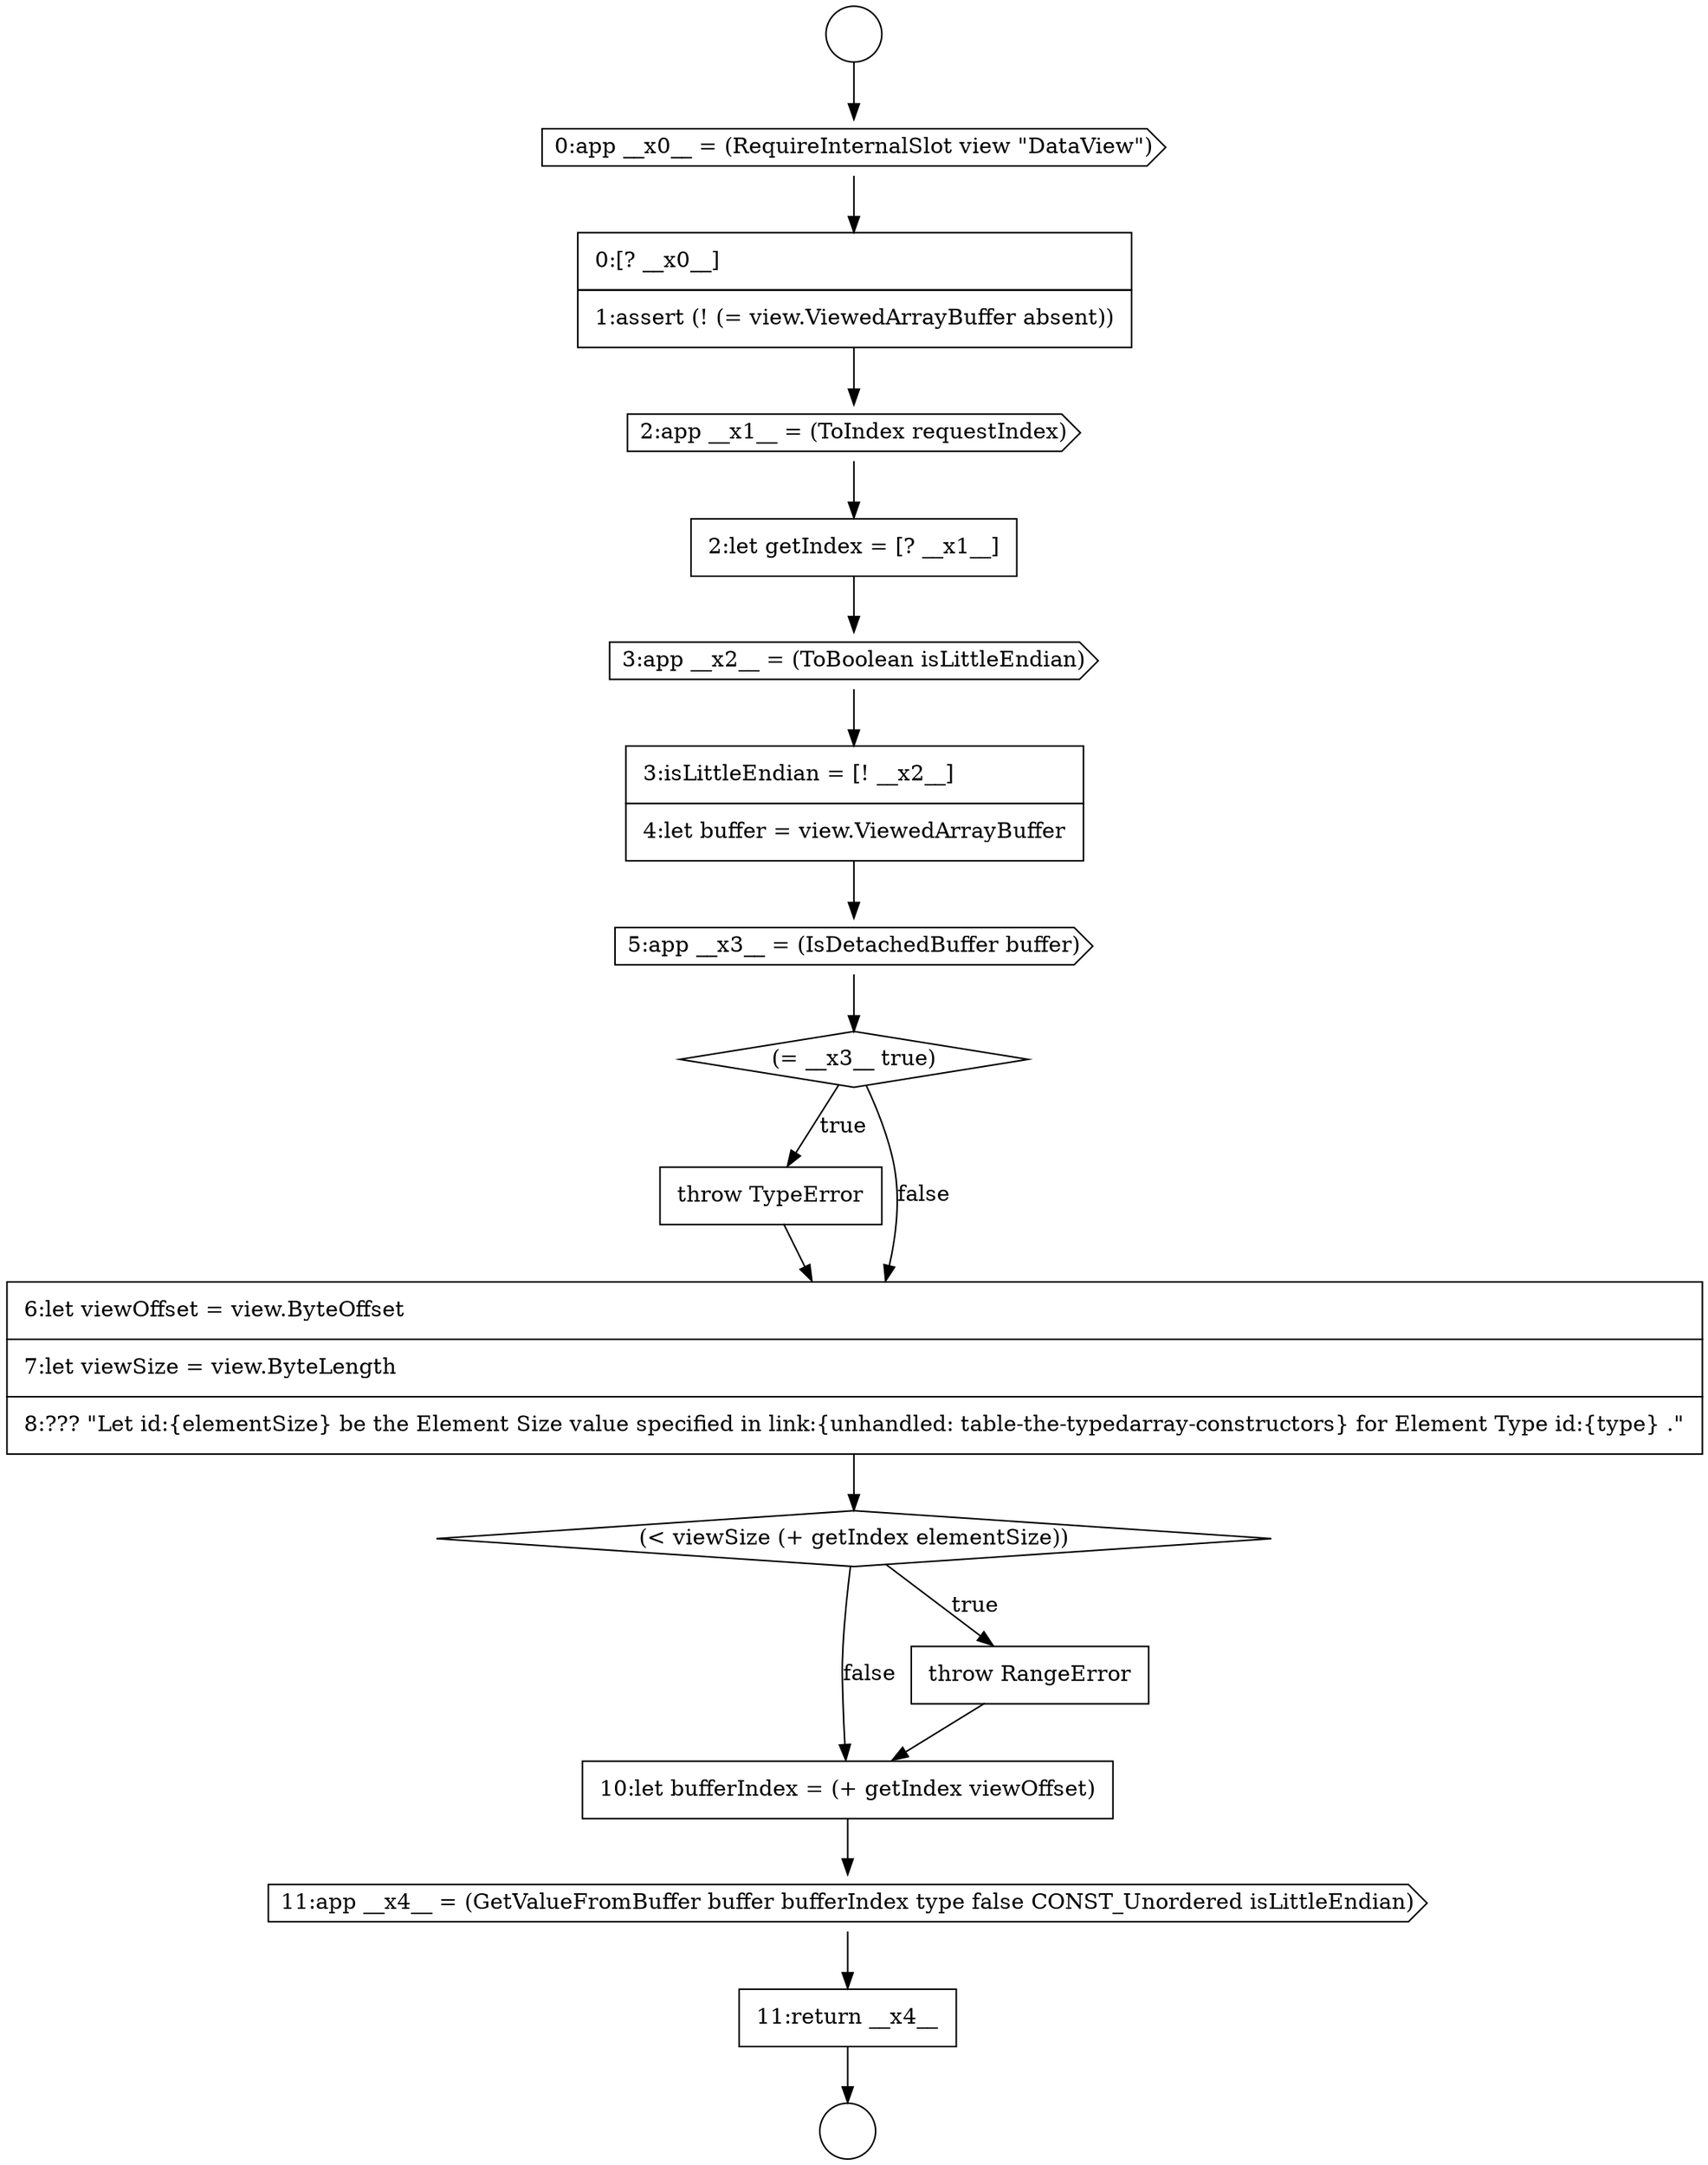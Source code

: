 digraph {
  node17221 [shape=cds, label=<<font color="black">5:app __x3__ = (IsDetachedBuffer buffer)</font>> color="black" fillcolor="white" style=filled]
  node17218 [shape=none, margin=0, label=<<font color="black">
    <table border="0" cellborder="1" cellspacing="0" cellpadding="10">
      <tr><td align="left">2:let getIndex = [? __x1__]</td></tr>
    </table>
  </font>> color="black" fillcolor="white" style=filled]
  node17222 [shape=diamond, label=<<font color="black">(= __x3__ true)</font>> color="black" fillcolor="white" style=filled]
  node17216 [shape=none, margin=0, label=<<font color="black">
    <table border="0" cellborder="1" cellspacing="0" cellpadding="10">
      <tr><td align="left">0:[? __x0__]</td></tr>
      <tr><td align="left">1:assert (! (= view.ViewedArrayBuffer absent))</td></tr>
    </table>
  </font>> color="black" fillcolor="white" style=filled]
  node17223 [shape=none, margin=0, label=<<font color="black">
    <table border="0" cellborder="1" cellspacing="0" cellpadding="10">
      <tr><td align="left">throw TypeError</td></tr>
    </table>
  </font>> color="black" fillcolor="white" style=filled]
  node17215 [shape=cds, label=<<font color="black">0:app __x0__ = (RequireInternalSlot view &quot;DataView&quot;)</font>> color="black" fillcolor="white" style=filled]
  node17220 [shape=none, margin=0, label=<<font color="black">
    <table border="0" cellborder="1" cellspacing="0" cellpadding="10">
      <tr><td align="left">3:isLittleEndian = [! __x2__]</td></tr>
      <tr><td align="left">4:let buffer = view.ViewedArrayBuffer</td></tr>
    </table>
  </font>> color="black" fillcolor="white" style=filled]
  node17227 [shape=none, margin=0, label=<<font color="black">
    <table border="0" cellborder="1" cellspacing="0" cellpadding="10">
      <tr><td align="left">10:let bufferIndex = (+ getIndex viewOffset)</td></tr>
    </table>
  </font>> color="black" fillcolor="white" style=filled]
  node17224 [shape=none, margin=0, label=<<font color="black">
    <table border="0" cellborder="1" cellspacing="0" cellpadding="10">
      <tr><td align="left">6:let viewOffset = view.ByteOffset</td></tr>
      <tr><td align="left">7:let viewSize = view.ByteLength</td></tr>
      <tr><td align="left">8:??? &quot;Let id:{elementSize} be the Element Size value specified in link:{unhandled: table-the-typedarray-constructors} for Element Type id:{type} .&quot;</td></tr>
    </table>
  </font>> color="black" fillcolor="white" style=filled]
  node17226 [shape=none, margin=0, label=<<font color="black">
    <table border="0" cellborder="1" cellspacing="0" cellpadding="10">
      <tr><td align="left">throw RangeError</td></tr>
    </table>
  </font>> color="black" fillcolor="white" style=filled]
  node17214 [shape=circle label=" " color="black" fillcolor="white" style=filled]
  node17225 [shape=diamond, label=<<font color="black">(&lt; viewSize (+ getIndex elementSize))</font>> color="black" fillcolor="white" style=filled]
  node17213 [shape=circle label=" " color="black" fillcolor="white" style=filled]
  node17229 [shape=none, margin=0, label=<<font color="black">
    <table border="0" cellborder="1" cellspacing="0" cellpadding="10">
      <tr><td align="left">11:return __x4__</td></tr>
    </table>
  </font>> color="black" fillcolor="white" style=filled]
  node17228 [shape=cds, label=<<font color="black">11:app __x4__ = (GetValueFromBuffer buffer bufferIndex type false CONST_Unordered isLittleEndian)</font>> color="black" fillcolor="white" style=filled]
  node17217 [shape=cds, label=<<font color="black">2:app __x1__ = (ToIndex requestIndex)</font>> color="black" fillcolor="white" style=filled]
  node17219 [shape=cds, label=<<font color="black">3:app __x2__ = (ToBoolean isLittleEndian)</font>> color="black" fillcolor="white" style=filled]
  node17221 -> node17222 [ color="black"]
  node17215 -> node17216 [ color="black"]
  node17218 -> node17219 [ color="black"]
  node17216 -> node17217 [ color="black"]
  node17224 -> node17225 [ color="black"]
  node17225 -> node17226 [label=<<font color="black">true</font>> color="black"]
  node17225 -> node17227 [label=<<font color="black">false</font>> color="black"]
  node17223 -> node17224 [ color="black"]
  node17228 -> node17229 [ color="black"]
  node17229 -> node17214 [ color="black"]
  node17217 -> node17218 [ color="black"]
  node17220 -> node17221 [ color="black"]
  node17219 -> node17220 [ color="black"]
  node17213 -> node17215 [ color="black"]
  node17227 -> node17228 [ color="black"]
  node17226 -> node17227 [ color="black"]
  node17222 -> node17223 [label=<<font color="black">true</font>> color="black"]
  node17222 -> node17224 [label=<<font color="black">false</font>> color="black"]
}
